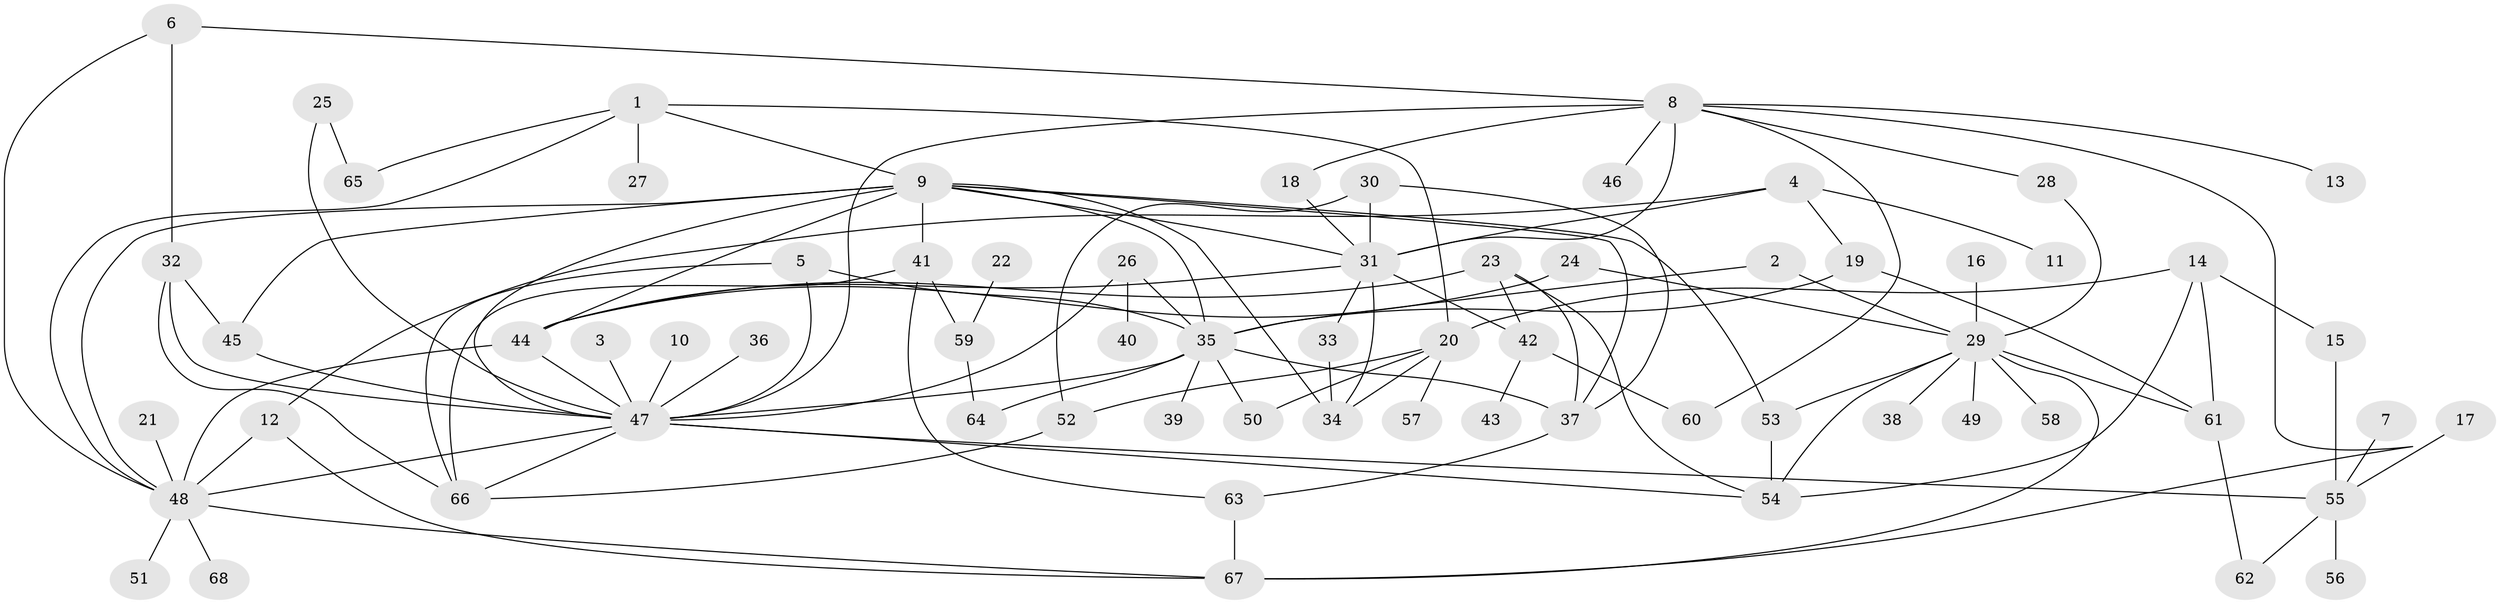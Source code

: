 // original degree distribution, {18: 0.007407407407407408, 6: 0.05925925925925926, 11: 0.022222222222222223, 12: 0.014814814814814815, 2: 0.25925925925925924, 5: 0.02962962962962963, 7: 0.014814814814814815, 1: 0.4444444444444444, 4: 0.05185185185185185, 3: 0.08888888888888889, 13: 0.007407407407407408}
// Generated by graph-tools (version 1.1) at 2025/01/03/09/25 03:01:40]
// undirected, 68 vertices, 115 edges
graph export_dot {
graph [start="1"]
  node [color=gray90,style=filled];
  1;
  2;
  3;
  4;
  5;
  6;
  7;
  8;
  9;
  10;
  11;
  12;
  13;
  14;
  15;
  16;
  17;
  18;
  19;
  20;
  21;
  22;
  23;
  24;
  25;
  26;
  27;
  28;
  29;
  30;
  31;
  32;
  33;
  34;
  35;
  36;
  37;
  38;
  39;
  40;
  41;
  42;
  43;
  44;
  45;
  46;
  47;
  48;
  49;
  50;
  51;
  52;
  53;
  54;
  55;
  56;
  57;
  58;
  59;
  60;
  61;
  62;
  63;
  64;
  65;
  66;
  67;
  68;
  1 -- 9 [weight=1.0];
  1 -- 20 [weight=1.0];
  1 -- 27 [weight=1.0];
  1 -- 48 [weight=1.0];
  1 -- 65 [weight=1.0];
  2 -- 29 [weight=1.0];
  2 -- 35 [weight=1.0];
  3 -- 47 [weight=1.0];
  4 -- 11 [weight=1.0];
  4 -- 12 [weight=1.0];
  4 -- 19 [weight=1.0];
  4 -- 31 [weight=1.0];
  5 -- 35 [weight=1.0];
  5 -- 47 [weight=1.0];
  5 -- 66 [weight=1.0];
  6 -- 8 [weight=1.0];
  6 -- 32 [weight=1.0];
  6 -- 48 [weight=1.0];
  7 -- 55 [weight=1.0];
  8 -- 13 [weight=1.0];
  8 -- 18 [weight=1.0];
  8 -- 28 [weight=1.0];
  8 -- 31 [weight=1.0];
  8 -- 46 [weight=1.0];
  8 -- 47 [weight=1.0];
  8 -- 60 [weight=1.0];
  8 -- 67 [weight=1.0];
  9 -- 31 [weight=1.0];
  9 -- 34 [weight=1.0];
  9 -- 35 [weight=1.0];
  9 -- 37 [weight=1.0];
  9 -- 41 [weight=1.0];
  9 -- 44 [weight=1.0];
  9 -- 45 [weight=1.0];
  9 -- 47 [weight=1.0];
  9 -- 48 [weight=1.0];
  9 -- 53 [weight=1.0];
  10 -- 47 [weight=1.0];
  12 -- 48 [weight=1.0];
  12 -- 67 [weight=1.0];
  14 -- 15 [weight=1.0];
  14 -- 20 [weight=1.0];
  14 -- 54 [weight=1.0];
  14 -- 61 [weight=1.0];
  15 -- 55 [weight=1.0];
  16 -- 29 [weight=1.0];
  17 -- 55 [weight=1.0];
  18 -- 31 [weight=1.0];
  19 -- 35 [weight=1.0];
  19 -- 61 [weight=1.0];
  20 -- 34 [weight=1.0];
  20 -- 50 [weight=1.0];
  20 -- 52 [weight=1.0];
  20 -- 57 [weight=1.0];
  21 -- 48 [weight=1.0];
  22 -- 59 [weight=1.0];
  23 -- 37 [weight=1.0];
  23 -- 42 [weight=1.0];
  23 -- 44 [weight=1.0];
  23 -- 54 [weight=1.0];
  24 -- 29 [weight=1.0];
  24 -- 44 [weight=1.0];
  25 -- 47 [weight=1.0];
  25 -- 65 [weight=1.0];
  26 -- 35 [weight=1.0];
  26 -- 40 [weight=1.0];
  26 -- 47 [weight=1.0];
  28 -- 29 [weight=1.0];
  29 -- 38 [weight=1.0];
  29 -- 49 [weight=1.0];
  29 -- 53 [weight=1.0];
  29 -- 54 [weight=1.0];
  29 -- 58 [weight=1.0];
  29 -- 61 [weight=1.0];
  29 -- 67 [weight=1.0];
  30 -- 31 [weight=1.0];
  30 -- 37 [weight=1.0];
  30 -- 52 [weight=1.0];
  31 -- 33 [weight=1.0];
  31 -- 34 [weight=1.0];
  31 -- 42 [weight=1.0];
  31 -- 44 [weight=1.0];
  32 -- 45 [weight=1.0];
  32 -- 47 [weight=1.0];
  32 -- 66 [weight=1.0];
  33 -- 34 [weight=1.0];
  35 -- 37 [weight=1.0];
  35 -- 39 [weight=1.0];
  35 -- 47 [weight=1.0];
  35 -- 50 [weight=1.0];
  35 -- 64 [weight=1.0];
  36 -- 47 [weight=1.0];
  37 -- 63 [weight=1.0];
  41 -- 59 [weight=1.0];
  41 -- 63 [weight=1.0];
  41 -- 66 [weight=1.0];
  42 -- 43 [weight=1.0];
  42 -- 60 [weight=1.0];
  44 -- 47 [weight=1.0];
  44 -- 48 [weight=1.0];
  45 -- 47 [weight=1.0];
  47 -- 48 [weight=1.0];
  47 -- 54 [weight=1.0];
  47 -- 55 [weight=1.0];
  47 -- 66 [weight=1.0];
  48 -- 51 [weight=1.0];
  48 -- 67 [weight=1.0];
  48 -- 68 [weight=1.0];
  52 -- 66 [weight=1.0];
  53 -- 54 [weight=1.0];
  55 -- 56 [weight=1.0];
  55 -- 62 [weight=1.0];
  59 -- 64 [weight=1.0];
  61 -- 62 [weight=1.0];
  63 -- 67 [weight=1.0];
}
